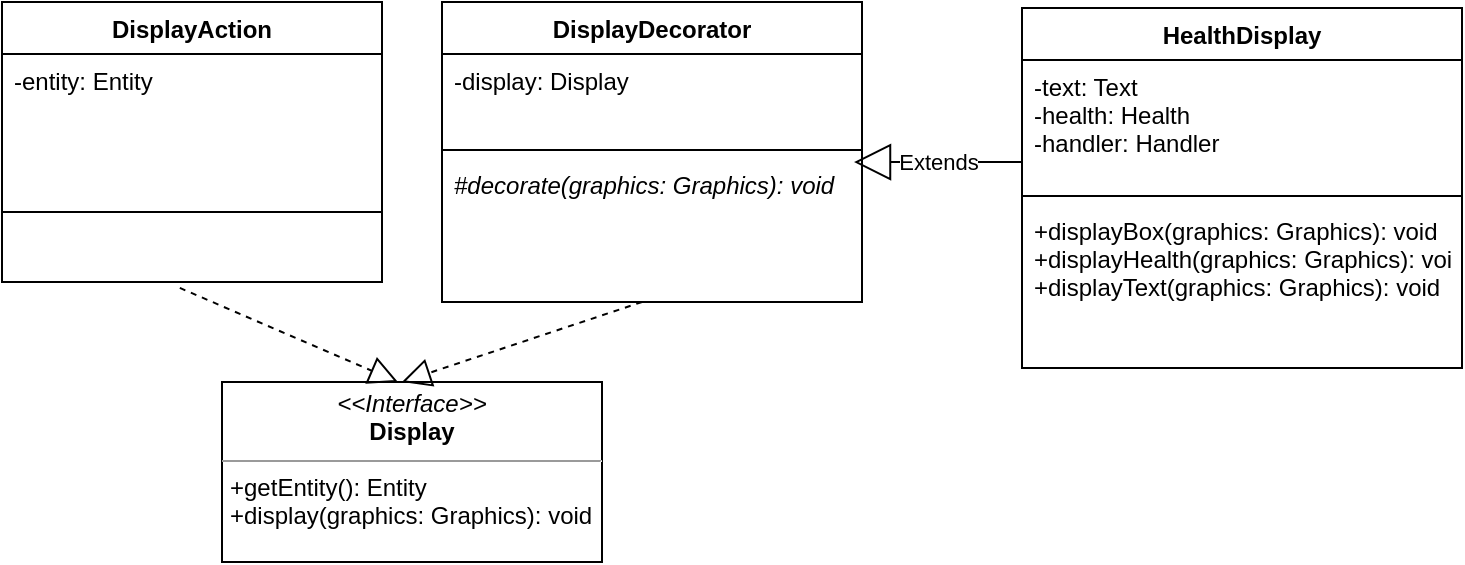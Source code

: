 <mxfile version="13.9.9" type="device"><diagram id="JoFQByJw2eYLuY0I7_IH" name="Page-1"><mxGraphModel dx="852" dy="494" grid="1" gridSize="10" guides="1" tooltips="1" connect="1" arrows="1" fold="1" page="1" pageScale="1" pageWidth="850" pageHeight="1100" math="0" shadow="0"><root><mxCell id="0"/><mxCell id="1" parent="0"/><mxCell id="b1nT_rkuJrMs0i4mq1yK-100" value="DisplayAction" style="swimlane;fontStyle=1;align=center;verticalAlign=top;childLayout=stackLayout;horizontal=1;startSize=26;horizontalStack=0;resizeParent=1;resizeParentMax=0;resizeLast=0;collapsible=1;marginBottom=0;" parent="1" vertex="1"><mxGeometry x="180" y="150" width="190" height="140" as="geometry"/></mxCell><mxCell id="b1nT_rkuJrMs0i4mq1yK-101" value="-entity: Entity&#10;" style="text;strokeColor=none;fillColor=none;align=left;verticalAlign=top;spacingLeft=4;spacingRight=4;overflow=hidden;rotatable=0;points=[[0,0.5],[1,0.5]];portConstraint=eastwest;" parent="b1nT_rkuJrMs0i4mq1yK-100" vertex="1"><mxGeometry y="26" width="190" height="44" as="geometry"/></mxCell><mxCell id="b1nT_rkuJrMs0i4mq1yK-102" value="" style="line;strokeWidth=1;fillColor=none;align=left;verticalAlign=middle;spacingTop=-1;spacingLeft=3;spacingRight=3;rotatable=0;labelPosition=right;points=[];portConstraint=eastwest;" parent="b1nT_rkuJrMs0i4mq1yK-100" vertex="1"><mxGeometry y="70" width="190" height="70" as="geometry"/></mxCell><mxCell id="b1nT_rkuJrMs0i4mq1yK-111" value="DisplayDecorator" style="swimlane;fontStyle=1;align=center;verticalAlign=top;childLayout=stackLayout;horizontal=1;startSize=26;horizontalStack=0;resizeParent=1;resizeParentMax=0;resizeLast=0;collapsible=1;marginBottom=0;" parent="1" vertex="1"><mxGeometry x="400" y="150" width="210" height="150" as="geometry"/></mxCell><mxCell id="b1nT_rkuJrMs0i4mq1yK-112" value="-display: Display" style="text;strokeColor=none;fillColor=none;align=left;verticalAlign=top;spacingLeft=4;spacingRight=4;overflow=hidden;rotatable=0;points=[[0,0.5],[1,0.5]];portConstraint=eastwest;" parent="b1nT_rkuJrMs0i4mq1yK-111" vertex="1"><mxGeometry y="26" width="210" height="44" as="geometry"/></mxCell><mxCell id="b1nT_rkuJrMs0i4mq1yK-113" value="" style="line;strokeWidth=1;fillColor=none;align=left;verticalAlign=middle;spacingTop=-1;spacingLeft=3;spacingRight=3;rotatable=0;labelPosition=right;points=[];portConstraint=eastwest;" parent="b1nT_rkuJrMs0i4mq1yK-111" vertex="1"><mxGeometry y="70" width="210" height="8" as="geometry"/></mxCell><mxCell id="b1nT_rkuJrMs0i4mq1yK-115" value="#decorate(graphics: Graphics): void" style="text;strokeColor=none;fillColor=none;align=left;verticalAlign=top;spacingLeft=4;spacingRight=4;overflow=hidden;rotatable=0;points=[[0,0.5],[1,0.5]];portConstraint=eastwest;fontStyle=2" parent="b1nT_rkuJrMs0i4mq1yK-111" vertex="1"><mxGeometry y="78" width="210" height="72" as="geometry"/></mxCell><mxCell id="b1nT_rkuJrMs0i4mq1yK-116" value="&lt;p style=&quot;margin: 0px ; margin-top: 4px ; text-align: center&quot;&gt;&lt;i&gt;&amp;lt;&amp;lt;Interface&amp;gt;&amp;gt;&lt;/i&gt;&lt;br&gt;&lt;b&gt;Display&lt;/b&gt;&lt;/p&gt;&lt;hr size=&quot;1&quot;&gt;&lt;p style=&quot;margin: 0px ; margin-left: 4px&quot;&gt;+getEntity(): Entity&lt;/p&gt;&lt;p style=&quot;margin: 0px ; margin-left: 4px&quot;&gt;+display(graphics: Graphics): void&lt;br&gt;&lt;/p&gt;" style="verticalAlign=top;align=left;overflow=fill;fontSize=12;fontFamily=Helvetica;html=1;" parent="1" vertex="1"><mxGeometry x="290" y="340" width="190" height="90" as="geometry"/></mxCell><mxCell id="b1nT_rkuJrMs0i4mq1yK-117" value="" style="endArrow=block;dashed=1;endFill=0;endSize=12;html=1;exitX=0.468;exitY=1.048;exitDx=0;exitDy=0;exitPerimeter=0;entryX=0.463;entryY=0;entryDx=0;entryDy=0;entryPerimeter=0;" parent="1" target="b1nT_rkuJrMs0i4mq1yK-116" edge="1"><mxGeometry width="160" relative="1" as="geometry"><mxPoint x="268.92" y="292.976" as="sourcePoint"/><mxPoint x="470" y="310" as="targetPoint"/></mxGeometry></mxCell><mxCell id="o4FCRZIQbADt0N3rSrL6-1" value="" style="endArrow=block;dashed=1;endFill=0;endSize=12;html=1;" parent="1" edge="1"><mxGeometry width="160" relative="1" as="geometry"><mxPoint x="500" y="300" as="sourcePoint"/><mxPoint x="380" y="340" as="targetPoint"/></mxGeometry></mxCell><mxCell id="nP2AZHQ_RkCKJezKTjjn-1" value="HealthDisplay" style="swimlane;fontStyle=1;align=center;verticalAlign=top;childLayout=stackLayout;horizontal=1;startSize=26;horizontalStack=0;resizeParent=1;resizeParentMax=0;resizeLast=0;collapsible=1;marginBottom=0;" parent="1" vertex="1"><mxGeometry x="690" y="153" width="220" height="180" as="geometry"/></mxCell><mxCell id="nP2AZHQ_RkCKJezKTjjn-2" value="-text: Text&#10;-health: Health&#10;-handler: Handler" style="text;strokeColor=none;fillColor=none;align=left;verticalAlign=top;spacingLeft=4;spacingRight=4;overflow=hidden;rotatable=0;points=[[0,0.5],[1,0.5]];portConstraint=eastwest;" parent="nP2AZHQ_RkCKJezKTjjn-1" vertex="1"><mxGeometry y="26" width="220" height="64" as="geometry"/></mxCell><mxCell id="nP2AZHQ_RkCKJezKTjjn-5" value="Extends" style="endArrow=block;endSize=16;endFill=0;html=1;entryX=0.981;entryY=0.048;entryDx=0;entryDy=0;entryPerimeter=0;" parent="nP2AZHQ_RkCKJezKTjjn-1" edge="1"><mxGeometry width="160" relative="1" as="geometry"><mxPoint y="77" as="sourcePoint"/><mxPoint x="-83.99" y="77.016" as="targetPoint"/></mxGeometry></mxCell><mxCell id="nP2AZHQ_RkCKJezKTjjn-3" value="" style="line;strokeWidth=1;fillColor=none;align=left;verticalAlign=middle;spacingTop=-1;spacingLeft=3;spacingRight=3;rotatable=0;labelPosition=right;points=[];portConstraint=eastwest;" parent="nP2AZHQ_RkCKJezKTjjn-1" vertex="1"><mxGeometry y="90" width="220" height="8" as="geometry"/></mxCell><mxCell id="nP2AZHQ_RkCKJezKTjjn-4" value="+displayBox(graphics: Graphics): void&#10;+displayHealth(graphics: Graphics): void&#10;+displayText(graphics: Graphics): void" style="text;strokeColor=none;fillColor=none;align=left;verticalAlign=top;spacingLeft=4;spacingRight=4;overflow=hidden;rotatable=0;points=[[0,0.5],[1,0.5]];portConstraint=eastwest;" parent="nP2AZHQ_RkCKJezKTjjn-1" vertex="1"><mxGeometry y="98" width="220" height="82" as="geometry"/></mxCell></root></mxGraphModel></diagram></mxfile>